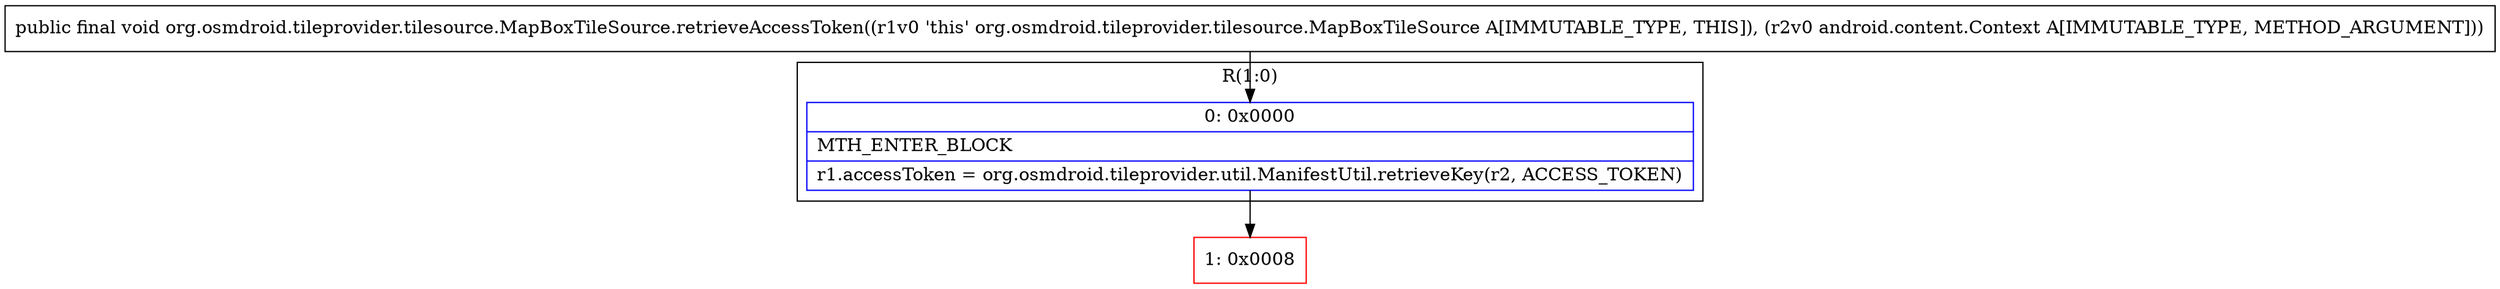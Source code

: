 digraph "CFG fororg.osmdroid.tileprovider.tilesource.MapBoxTileSource.retrieveAccessToken(Landroid\/content\/Context;)V" {
subgraph cluster_Region_608867198 {
label = "R(1:0)";
node [shape=record,color=blue];
Node_0 [shape=record,label="{0\:\ 0x0000|MTH_ENTER_BLOCK\l|r1.accessToken = org.osmdroid.tileprovider.util.ManifestUtil.retrieveKey(r2, ACCESS_TOKEN)\l}"];
}
Node_1 [shape=record,color=red,label="{1\:\ 0x0008}"];
MethodNode[shape=record,label="{public final void org.osmdroid.tileprovider.tilesource.MapBoxTileSource.retrieveAccessToken((r1v0 'this' org.osmdroid.tileprovider.tilesource.MapBoxTileSource A[IMMUTABLE_TYPE, THIS]), (r2v0 android.content.Context A[IMMUTABLE_TYPE, METHOD_ARGUMENT])) }"];
MethodNode -> Node_0;
Node_0 -> Node_1;
}

